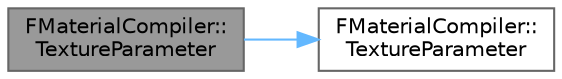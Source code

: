 digraph "FMaterialCompiler::TextureParameter"
{
 // INTERACTIVE_SVG=YES
 // LATEX_PDF_SIZE
  bgcolor="transparent";
  edge [fontname=Helvetica,fontsize=10,labelfontname=Helvetica,labelfontsize=10];
  node [fontname=Helvetica,fontsize=10,shape=box,height=0.2,width=0.4];
  rankdir="LR";
  Node1 [id="Node000001",label="FMaterialCompiler::\lTextureParameter",height=0.2,width=0.4,color="gray40", fillcolor="grey60", style="filled", fontcolor="black",tooltip=" "];
  Node1 -> Node2 [id="edge1_Node000001_Node000002",color="steelblue1",style="solid",tooltip=" "];
  Node2 [id="Node000002",label="FMaterialCompiler::\lTextureParameter",height=0.2,width=0.4,color="grey40", fillcolor="white", style="filled",URL="$d6/dca/classFMaterialCompiler.html#a034a673a1ea2c2e3ad7aeb9be7ad3ade",tooltip=" "];
}
